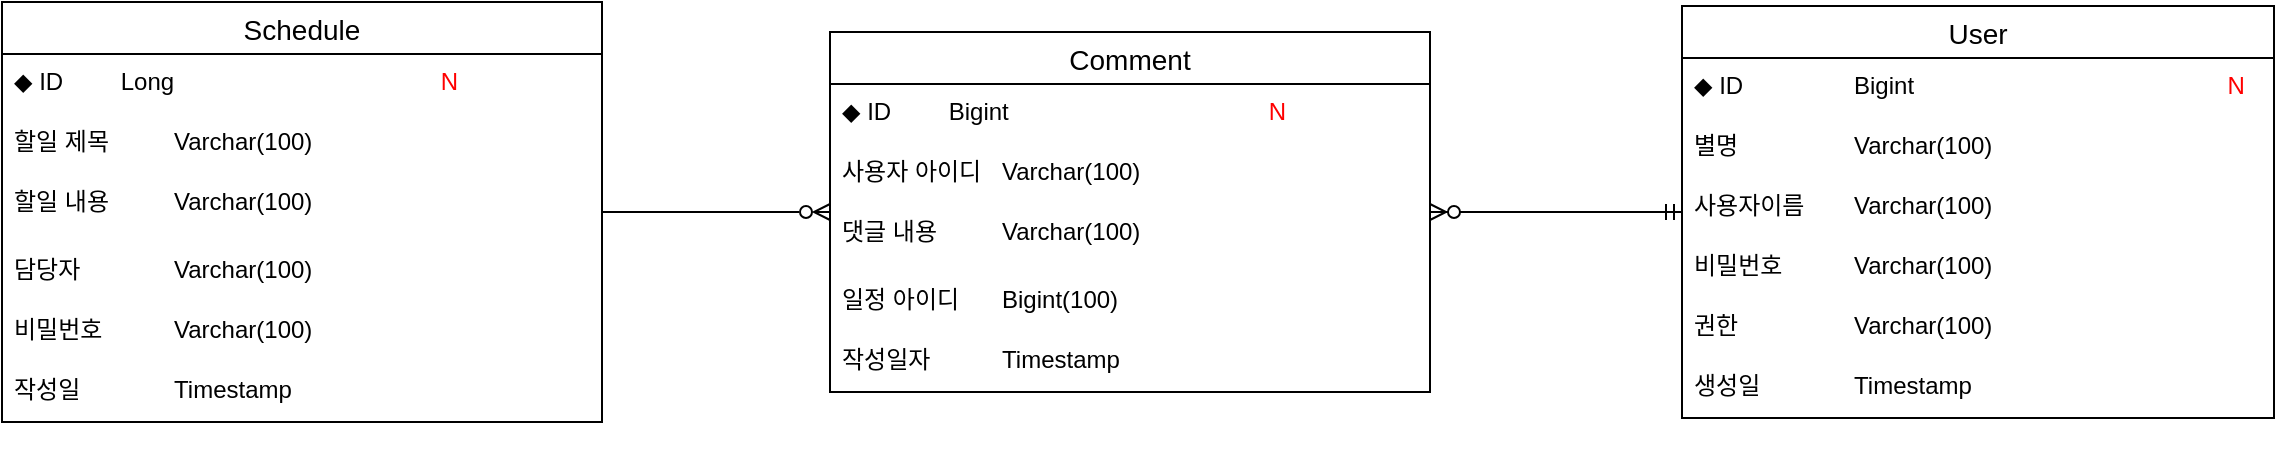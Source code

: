 <mxfile version="24.4.10" type="github">
  <diagram name="페이지-1" id="8GhwL2vg_PhT-jSbVYvZ">
    <mxGraphModel dx="1418" dy="730" grid="1" gridSize="10" guides="1" tooltips="1" connect="1" arrows="1" fold="1" page="1" pageScale="1" pageWidth="827" pageHeight="1169" math="0" shadow="0">
      <root>
        <mxCell id="0" />
        <mxCell id="1" parent="0" />
        <mxCell id="5IaNdQANZah1BXziboju-9" value="" style="group" vertex="1" connectable="0" parent="1">
          <mxGeometry x="50" y="450" width="300" height="210" as="geometry" />
        </mxCell>
        <mxCell id="_m_kCWbIK-r1r3rfLRlH-1" value="Schedule" style="swimlane;fontStyle=0;childLayout=stackLayout;horizontal=1;startSize=26;horizontalStack=0;resizeParent=1;resizeParentMax=0;resizeLast=0;collapsible=1;marginBottom=0;align=center;fontSize=14;" parent="5IaNdQANZah1BXziboju-9" vertex="1">
          <mxGeometry width="300" height="210" as="geometry">
            <mxRectangle x="330" y="420" width="100" height="30" as="alternateBounds" />
          </mxGeometry>
        </mxCell>
        <mxCell id="_m_kCWbIK-r1r3rfLRlH-2" value="◆ ID&lt;span style=&quot;white-space: pre;&quot;&gt;&#x9;&lt;/span&gt;&lt;span style=&quot;white-space: pre;&quot;&gt;&#x9;&lt;/span&gt;Long&lt;span style=&quot;white-space: pre;&quot;&gt;&#x9;&lt;/span&gt;&lt;span style=&quot;white-space: pre;&quot;&gt;&#x9;&lt;/span&gt;&lt;span style=&quot;white-space: pre;&quot;&gt;&#x9;&lt;/span&gt;&lt;span style=&quot;white-space: pre;&quot;&gt;&#x9;&lt;/span&gt;&lt;span style=&quot;white-space: pre;&quot;&gt;&#x9;&lt;/span&gt;&lt;font color=&quot;#ff0000&quot;&gt;N&lt;/font&gt;" style="text;strokeColor=none;fillColor=none;spacingLeft=4;spacingRight=4;overflow=hidden;rotatable=0;points=[[0,0.5],[1,0.5]];portConstraint=eastwest;fontSize=12;whiteSpace=wrap;html=1;" parent="_m_kCWbIK-r1r3rfLRlH-1" vertex="1">
          <mxGeometry y="26" width="300" height="30" as="geometry" />
        </mxCell>
        <mxCell id="_m_kCWbIK-r1r3rfLRlH-3" value="할일 제목&lt;span style=&quot;white-space: pre;&quot;&gt;&#x9;&lt;/span&gt;&lt;span style=&quot;white-space: pre;&quot;&gt;&#x9;&lt;/span&gt;Varchar(100)" style="text;strokeColor=none;fillColor=none;spacingLeft=4;spacingRight=4;overflow=hidden;rotatable=0;points=[[0,0.5],[1,0.5]];portConstraint=eastwest;fontSize=12;whiteSpace=wrap;html=1;" parent="_m_kCWbIK-r1r3rfLRlH-1" vertex="1">
          <mxGeometry y="56" width="300" height="30" as="geometry" />
        </mxCell>
        <mxCell id="_m_kCWbIK-r1r3rfLRlH-4" value="할일 내용&lt;span style=&quot;white-space: pre;&quot;&gt;&#x9;&lt;/span&gt;&lt;span style=&quot;white-space: pre;&quot;&gt;&#x9;&lt;/span&gt;Varchar(100)" style="text;strokeColor=none;fillColor=none;spacingLeft=4;spacingRight=4;overflow=hidden;rotatable=0;points=[[0,0.5],[1,0.5]];portConstraint=eastwest;fontSize=12;whiteSpace=wrap;html=1;" parent="_m_kCWbIK-r1r3rfLRlH-1" vertex="1">
          <mxGeometry y="86" width="300" height="34" as="geometry" />
        </mxCell>
        <mxCell id="_m_kCWbIK-r1r3rfLRlH-9" value="담당자&lt;span style=&quot;white-space: pre;&quot;&gt;&#x9;&lt;/span&gt;&lt;span style=&quot;white-space: pre;&quot;&gt;&#x9;&lt;/span&gt;Varchar(100)" style="text;strokeColor=none;fillColor=none;spacingLeft=4;spacingRight=4;overflow=hidden;rotatable=0;points=[[0,0.5],[1,0.5]];portConstraint=eastwest;fontSize=12;whiteSpace=wrap;html=1;" parent="_m_kCWbIK-r1r3rfLRlH-1" vertex="1">
          <mxGeometry y="120" width="300" height="30" as="geometry" />
        </mxCell>
        <mxCell id="_m_kCWbIK-r1r3rfLRlH-10" value="비밀번호&amp;nbsp;&lt;span style=&quot;white-space: pre;&quot;&gt;&#x9;&lt;/span&gt;&lt;span style=&quot;white-space: pre;&quot;&gt;&#x9;&lt;/span&gt;Varchar(100)" style="text;strokeColor=none;fillColor=none;spacingLeft=4;spacingRight=4;overflow=hidden;rotatable=0;points=[[0,0.5],[1,0.5]];portConstraint=eastwest;fontSize=12;whiteSpace=wrap;html=1;" parent="_m_kCWbIK-r1r3rfLRlH-1" vertex="1">
          <mxGeometry y="150" width="300" height="30" as="geometry" />
        </mxCell>
        <mxCell id="_m_kCWbIK-r1r3rfLRlH-11" value="작성일&amp;nbsp;&lt;span style=&quot;white-space: pre;&quot;&gt;&#x9;&lt;/span&gt;&lt;span style=&quot;white-space: pre;&quot;&gt;&#x9;&lt;/span&gt;Timestamp" style="text;strokeColor=none;fillColor=none;spacingLeft=4;spacingRight=4;overflow=hidden;rotatable=0;points=[[0,0.5],[1,0.5]];portConstraint=eastwest;fontSize=12;whiteSpace=wrap;html=1;" parent="_m_kCWbIK-r1r3rfLRlH-1" vertex="1">
          <mxGeometry y="180" width="300" height="30" as="geometry" />
        </mxCell>
        <mxCell id="5IaNdQANZah1BXziboju-10" value="" style="group" vertex="1" connectable="0" parent="1">
          <mxGeometry x="464" y="465" width="300" height="210" as="geometry" />
        </mxCell>
        <mxCell id="5IaNdQANZah1BXziboju-11" value="Comment" style="swimlane;fontStyle=0;childLayout=stackLayout;horizontal=1;startSize=26;horizontalStack=0;resizeParent=1;resizeParentMax=0;resizeLast=0;collapsible=1;marginBottom=0;align=center;fontSize=14;" vertex="1" parent="5IaNdQANZah1BXziboju-10">
          <mxGeometry width="300" height="180" as="geometry">
            <mxRectangle x="330" y="420" width="100" height="30" as="alternateBounds" />
          </mxGeometry>
        </mxCell>
        <mxCell id="5IaNdQANZah1BXziboju-13" value="◆ ID&lt;span style=&quot;white-space: pre;&quot;&gt;&#x9;&lt;/span&gt;&lt;span style=&quot;white-space: pre;&quot;&gt;&#x9;&lt;/span&gt;Bigint&lt;span style=&quot;white-space: pre;&quot;&gt;&#x9;&lt;/span&gt;&lt;span style=&quot;white-space: pre;&quot;&gt;&#x9;&lt;/span&gt;&lt;span style=&quot;white-space: pre;&quot;&gt;&#x9;&lt;/span&gt;&lt;span style=&quot;white-space: pre;&quot;&gt;&#x9;&lt;/span&gt;&lt;span style=&quot;white-space: pre;&quot;&gt;&#x9;&lt;/span&gt;&lt;font color=&quot;#ff0000&quot;&gt;N&lt;/font&gt;" style="text;strokeColor=none;fillColor=none;spacingLeft=4;spacingRight=4;overflow=hidden;rotatable=0;points=[[0,0.5],[1,0.5]];portConstraint=eastwest;fontSize=12;whiteSpace=wrap;html=1;" vertex="1" parent="5IaNdQANZah1BXziboju-11">
          <mxGeometry y="26" width="300" height="30" as="geometry" />
        </mxCell>
        <mxCell id="5IaNdQANZah1BXziboju-15" value="사용자 아이디&lt;span style=&quot;white-space: pre;&quot;&gt;&#x9;&lt;/span&gt;Varchar(100)" style="text;strokeColor=none;fillColor=none;spacingLeft=4;spacingRight=4;overflow=hidden;rotatable=0;points=[[0,0.5],[1,0.5]];portConstraint=eastwest;fontSize=12;whiteSpace=wrap;html=1;" vertex="1" parent="5IaNdQANZah1BXziboju-11">
          <mxGeometry y="56" width="300" height="30" as="geometry" />
        </mxCell>
        <mxCell id="5IaNdQANZah1BXziboju-14" value="댓글 내용&lt;span style=&quot;white-space: pre;&quot;&gt;&#x9;&lt;/span&gt;&lt;span style=&quot;white-space: pre;&quot;&gt;&#x9;&lt;/span&gt;Varchar(100)" style="text;strokeColor=none;fillColor=none;spacingLeft=4;spacingRight=4;overflow=hidden;rotatable=0;points=[[0,0.5],[1,0.5]];portConstraint=eastwest;fontSize=12;whiteSpace=wrap;html=1;" vertex="1" parent="5IaNdQANZah1BXziboju-11">
          <mxGeometry y="86" width="300" height="34" as="geometry" />
        </mxCell>
        <mxCell id="5IaNdQANZah1BXziboju-16" value="일정 아이디 &lt;span style=&quot;white-space: pre;&quot;&gt;&#x9;&lt;/span&gt;Bigint(100)" style="text;strokeColor=none;fillColor=none;spacingLeft=4;spacingRight=4;overflow=hidden;rotatable=0;points=[[0,0.5],[1,0.5]];portConstraint=eastwest;fontSize=12;whiteSpace=wrap;html=1;" vertex="1" parent="5IaNdQANZah1BXziboju-11">
          <mxGeometry y="120" width="300" height="30" as="geometry" />
        </mxCell>
        <mxCell id="5IaNdQANZah1BXziboju-17" value="작성일자&amp;nbsp;&lt;span style=&quot;white-space: pre;&quot;&gt;&#x9;&lt;/span&gt;&lt;span style=&quot;white-space: pre;&quot;&gt;&#x9;&lt;/span&gt;Timestamp" style="text;strokeColor=none;fillColor=none;spacingLeft=4;spacingRight=4;overflow=hidden;rotatable=0;points=[[0,0.5],[1,0.5]];portConstraint=eastwest;fontSize=12;whiteSpace=wrap;html=1;" vertex="1" parent="5IaNdQANZah1BXziboju-11">
          <mxGeometry y="150" width="300" height="30" as="geometry" />
        </mxCell>
        <mxCell id="5IaNdQANZah1BXziboju-34" value="" style="edgeStyle=entityRelationEdgeStyle;fontSize=12;html=1;endArrow=ERzeroToMany;rounded=0;endFill=0;" edge="1" parent="1" source="_m_kCWbIK-r1r3rfLRlH-1" target="5IaNdQANZah1BXziboju-11">
          <mxGeometry width="100" height="100" relative="1" as="geometry">
            <mxPoint x="350" y="450" as="sourcePoint" />
            <mxPoint x="450" y="350" as="targetPoint" />
          </mxGeometry>
        </mxCell>
        <mxCell id="5IaNdQANZah1BXziboju-35" value="User" style="swimlane;fontStyle=0;childLayout=stackLayout;horizontal=1;startSize=26;horizontalStack=0;resizeParent=1;resizeParentMax=0;resizeLast=0;collapsible=1;marginBottom=0;align=center;fontSize=14;" vertex="1" parent="1">
          <mxGeometry x="890" y="452" width="296" height="206" as="geometry" />
        </mxCell>
        <mxCell id="5IaNdQANZah1BXziboju-36" value="◆ ID&amp;nbsp;&lt;span style=&quot;white-space: pre;&quot;&gt;&#x9;&lt;span style=&quot;white-space: pre;&quot;&gt;&#x9;&lt;/span&gt;&lt;/span&gt;Bigint&amp;nbsp;&lt;span style=&quot;white-space: pre;&quot;&gt;&#x9;&lt;/span&gt;&lt;span style=&quot;white-space: pre;&quot;&gt;&#x9;&lt;span style=&quot;white-space: pre;&quot;&gt;&#x9;&lt;/span&gt;&lt;span style=&quot;white-space: pre;&quot;&gt;&#x9;&lt;/span&gt;&lt;span style=&quot;white-space: pre;&quot;&gt;&#x9;&lt;/span&gt;&lt;span style=&quot;white-space: pre;&quot;&gt;&#x9;&lt;/span&gt;&lt;/span&gt;&lt;font color=&quot;#ff0000&quot;&gt;N&lt;/font&gt;" style="text;strokeColor=none;fillColor=none;spacingLeft=4;spacingRight=4;overflow=hidden;rotatable=0;points=[[0,0.5],[1,0.5]];portConstraint=eastwest;fontSize=12;whiteSpace=wrap;html=1;" vertex="1" parent="5IaNdQANZah1BXziboju-35">
          <mxGeometry y="26" width="296" height="30" as="geometry" />
        </mxCell>
        <mxCell id="5IaNdQANZah1BXziboju-37" value="별명&lt;span style=&quot;white-space: pre;&quot;&gt;&#x9;&lt;/span&gt;&lt;span style=&quot;white-space: pre;&quot;&gt;&#x9;&lt;span style=&quot;white-space: pre;&quot;&gt;&#x9;&lt;/span&gt;&lt;/span&gt;Varchar(100)" style="text;strokeColor=none;fillColor=none;spacingLeft=4;spacingRight=4;overflow=hidden;rotatable=0;points=[[0,0.5],[1,0.5]];portConstraint=eastwest;fontSize=12;whiteSpace=wrap;html=1;" vertex="1" parent="5IaNdQANZah1BXziboju-35">
          <mxGeometry y="56" width="296" height="30" as="geometry" />
        </mxCell>
        <mxCell id="5IaNdQANZah1BXziboju-38" value="사용자이름&lt;span style=&quot;white-space: pre;&quot;&gt;&#x9;&lt;/span&gt;Varchar(100)" style="text;strokeColor=none;fillColor=none;spacingLeft=4;spacingRight=4;overflow=hidden;rotatable=0;points=[[0,0.5],[1,0.5]];portConstraint=eastwest;fontSize=12;whiteSpace=wrap;html=1;" vertex="1" parent="5IaNdQANZah1BXziboju-35">
          <mxGeometry y="86" width="296" height="30" as="geometry" />
        </mxCell>
        <mxCell id="5IaNdQANZah1BXziboju-41" value="비밀번호&lt;span style=&quot;white-space: pre;&quot;&gt;&#x9;&lt;span style=&quot;white-space: pre;&quot;&gt;&#x9;&lt;/span&gt;&lt;/span&gt;Varchar(100)" style="text;strokeColor=none;fillColor=none;spacingLeft=4;spacingRight=4;overflow=hidden;rotatable=0;points=[[0,0.5],[1,0.5]];portConstraint=eastwest;fontSize=12;whiteSpace=wrap;html=1;" vertex="1" parent="5IaNdQANZah1BXziboju-35">
          <mxGeometry y="116" width="296" height="30" as="geometry" />
        </mxCell>
        <mxCell id="5IaNdQANZah1BXziboju-42" value="권한&lt;span style=&quot;white-space: pre;&quot;&gt;&#x9;&lt;span style=&quot;white-space: pre;&quot;&gt;&#x9;&lt;span style=&quot;white-space: pre;&quot;&gt;&#x9;&lt;/span&gt;&lt;/span&gt;&lt;/span&gt;Varchar(100)" style="text;strokeColor=none;fillColor=none;spacingLeft=4;spacingRight=4;overflow=hidden;rotatable=0;points=[[0,0.5],[1,0.5]];portConstraint=eastwest;fontSize=12;whiteSpace=wrap;html=1;" vertex="1" parent="5IaNdQANZah1BXziboju-35">
          <mxGeometry y="146" width="296" height="30" as="geometry" />
        </mxCell>
        <mxCell id="5IaNdQANZah1BXziboju-43" value="생성일&lt;span style=&quot;white-space: pre;&quot;&gt;&#x9;&lt;/span&gt;&lt;span style=&quot;white-space: pre;&quot;&gt;&#x9;&lt;/span&gt;Timestamp" style="text;strokeColor=none;fillColor=none;spacingLeft=4;spacingRight=4;overflow=hidden;rotatable=0;points=[[0,0.5],[1,0.5]];portConstraint=eastwest;fontSize=12;whiteSpace=wrap;html=1;" vertex="1" parent="5IaNdQANZah1BXziboju-35">
          <mxGeometry y="176" width="296" height="30" as="geometry" />
        </mxCell>
        <mxCell id="5IaNdQANZah1BXziboju-45" value="" style="edgeStyle=entityRelationEdgeStyle;fontSize=12;html=1;endArrow=ERzeroToMany;startArrow=ERmandOne;rounded=0;" edge="1" parent="1" source="5IaNdQANZah1BXziboju-35" target="5IaNdQANZah1BXziboju-11">
          <mxGeometry width="100" height="100" relative="1" as="geometry">
            <mxPoint x="650" y="630" as="sourcePoint" />
            <mxPoint x="750" y="530" as="targetPoint" />
          </mxGeometry>
        </mxCell>
      </root>
    </mxGraphModel>
  </diagram>
</mxfile>
